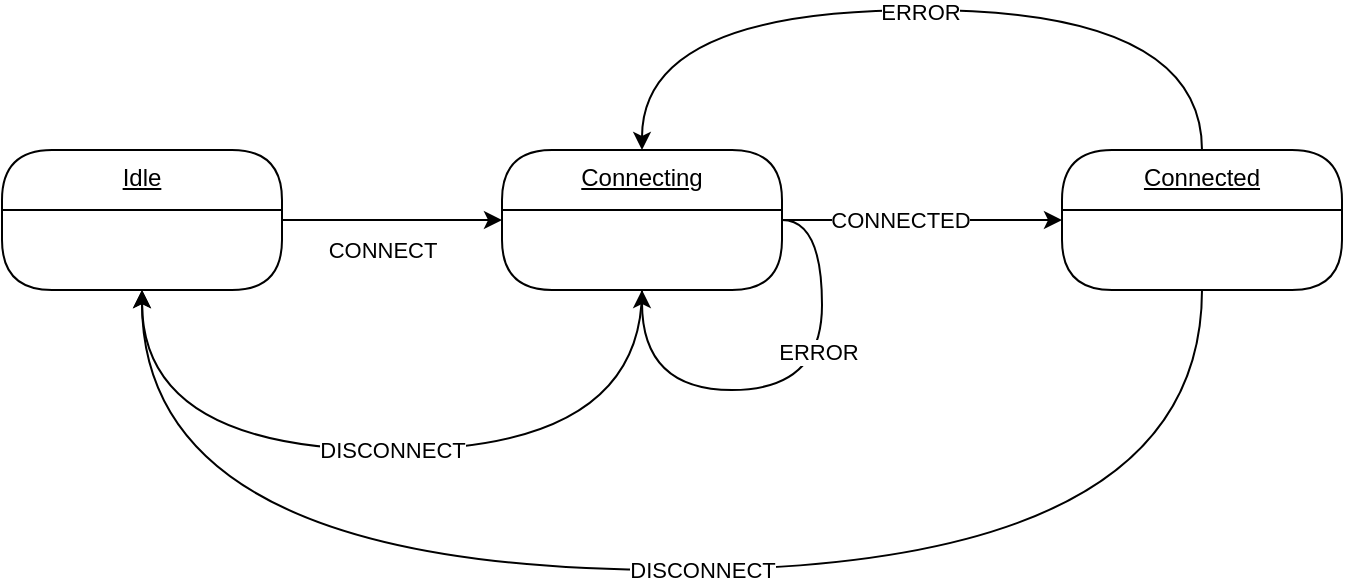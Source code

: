 <mxfile>
    <diagram id="JNQ1EFSERGsBpGGzoPL0" name="Página-1">
        <mxGraphModel dx="776" dy="835" grid="1" gridSize="10" guides="1" tooltips="1" connect="1" arrows="1" fold="1" page="1" pageScale="1" pageWidth="827" pageHeight="1169" math="0" shadow="0">
            <root>
                <mxCell id="0"/>
                <mxCell id="1" parent="0"/>
                <mxCell id="h0zW0GR2pIP844swhFAM-18" style="edgeStyle=none;rounded=0;orthogonalLoop=1;jettySize=auto;html=1;entryX=0;entryY=0.5;entryDx=0;entryDy=0;" parent="1" source="h0zW0GR2pIP844swhFAM-9" target="h0zW0GR2pIP844swhFAM-17" edge="1">
                    <mxGeometry relative="1" as="geometry"/>
                </mxCell>
                <mxCell id="h0zW0GR2pIP844swhFAM-19" value="CONNECT" style="edgeLabel;html=1;align=center;verticalAlign=middle;resizable=0;points=[];" parent="h0zW0GR2pIP844swhFAM-18" vertex="1" connectable="0">
                    <mxGeometry x="0.094" y="-2" relative="1" as="geometry">
                        <mxPoint x="-10" y="13" as="offset"/>
                    </mxGeometry>
                </mxCell>
                <mxCell id="h0zW0GR2pIP844swhFAM-9" value="Idle" style="swimlane;fontStyle=4;align=center;verticalAlign=top;childLayout=stackLayout;horizontal=1;startSize=30;horizontalStack=0;resizeParent=1;resizeParentMax=0;resizeLast=0;collapsible=0;marginBottom=0;html=1;rounded=1;absoluteArcSize=1;arcSize=50;whiteSpace=wrap;" parent="1" vertex="1">
                    <mxGeometry x="190" y="310" width="140" height="70" as="geometry"/>
                </mxCell>
                <mxCell id="h0zW0GR2pIP844swhFAM-21" value="" style="edgeStyle=none;rounded=0;orthogonalLoop=1;jettySize=auto;html=1;" parent="1" source="h0zW0GR2pIP844swhFAM-17" target="h0zW0GR2pIP844swhFAM-20" edge="1">
                    <mxGeometry relative="1" as="geometry"/>
                </mxCell>
                <mxCell id="h0zW0GR2pIP844swhFAM-22" value="CONNECTED" style="edgeLabel;html=1;align=center;verticalAlign=middle;resizable=0;points=[];" parent="h0zW0GR2pIP844swhFAM-21" vertex="1" connectable="0">
                    <mxGeometry x="-0.392" relative="1" as="geometry">
                        <mxPoint x="16" as="offset"/>
                    </mxGeometry>
                </mxCell>
                <mxCell id="h0zW0GR2pIP844swhFAM-32" style="edgeStyle=orthogonalEdgeStyle;rounded=0;orthogonalLoop=1;jettySize=auto;html=1;curved=1;entryX=0.5;entryY=1;entryDx=0;entryDy=0;exitX=1;exitY=0.5;exitDx=0;exitDy=0;" parent="1" source="h0zW0GR2pIP844swhFAM-17" target="h0zW0GR2pIP844swhFAM-17" edge="1">
                    <mxGeometry relative="1" as="geometry">
                        <mxPoint x="610" y="410" as="targetPoint"/>
                        <Array as="points">
                            <mxPoint x="600" y="345"/>
                            <mxPoint x="600" y="430"/>
                            <mxPoint x="510" y="430"/>
                        </Array>
                    </mxGeometry>
                </mxCell>
                <mxCell id="h0zW0GR2pIP844swhFAM-33" value="ERROR" style="edgeLabel;html=1;align=center;verticalAlign=middle;resizable=0;points=[];" parent="h0zW0GR2pIP844swhFAM-32" vertex="1" connectable="0">
                    <mxGeometry x="-0.298" y="-2" relative="1" as="geometry">
                        <mxPoint as="offset"/>
                    </mxGeometry>
                </mxCell>
                <mxCell id="tsCARj8fAdG8ze8kLdHE-4" value="DISCONNECT" style="edgeStyle=orthogonalEdgeStyle;curved=1;rounded=0;orthogonalLoop=1;jettySize=auto;html=1;exitX=0.5;exitY=1;exitDx=0;exitDy=0;" parent="1" source="h0zW0GR2pIP844swhFAM-17" edge="1">
                    <mxGeometry relative="1" as="geometry">
                        <mxPoint x="260" y="380" as="targetPoint"/>
                        <Array as="points">
                            <mxPoint x="510" y="460"/>
                        </Array>
                    </mxGeometry>
                </mxCell>
                <mxCell id="h0zW0GR2pIP844swhFAM-17" value="Connecting" style="swimlane;fontStyle=4;align=center;verticalAlign=top;childLayout=stackLayout;horizontal=1;startSize=30;horizontalStack=0;resizeParent=1;resizeParentMax=0;resizeLast=0;collapsible=0;marginBottom=0;html=1;rounded=1;absoluteArcSize=1;arcSize=50;whiteSpace=wrap;" parent="1" vertex="1">
                    <mxGeometry x="440" y="310" width="140" height="70" as="geometry"/>
                </mxCell>
                <mxCell id="h0zW0GR2pIP844swhFAM-28" style="edgeStyle=orthogonalEdgeStyle;rounded=0;orthogonalLoop=1;jettySize=auto;html=1;exitX=0.5;exitY=0;exitDx=0;exitDy=0;entryX=0.5;entryY=0;entryDx=0;entryDy=0;curved=1;" parent="1" source="h0zW0GR2pIP844swhFAM-20" target="h0zW0GR2pIP844swhFAM-17" edge="1">
                    <mxGeometry relative="1" as="geometry">
                        <Array as="points">
                            <mxPoint x="790" y="240"/>
                            <mxPoint x="510" y="240"/>
                        </Array>
                    </mxGeometry>
                </mxCell>
                <mxCell id="h0zW0GR2pIP844swhFAM-29" value="ERROR" style="edgeLabel;html=1;align=center;verticalAlign=middle;resizable=0;points=[];" parent="h0zW0GR2pIP844swhFAM-28" vertex="1" connectable="0">
                    <mxGeometry x="0.007" y="1" relative="1" as="geometry">
                        <mxPoint as="offset"/>
                    </mxGeometry>
                </mxCell>
                <mxCell id="h0zW0GR2pIP844swhFAM-30" style="edgeStyle=orthogonalEdgeStyle;rounded=0;orthogonalLoop=1;jettySize=auto;html=1;exitX=0.5;exitY=1;exitDx=0;exitDy=0;entryX=0.5;entryY=1;entryDx=0;entryDy=0;curved=1;" parent="1" source="h0zW0GR2pIP844swhFAM-20" target="h0zW0GR2pIP844swhFAM-9" edge="1">
                    <mxGeometry relative="1" as="geometry">
                        <Array as="points">
                            <mxPoint x="790" y="520"/>
                            <mxPoint x="260" y="520"/>
                        </Array>
                    </mxGeometry>
                </mxCell>
                <mxCell id="h0zW0GR2pIP844swhFAM-31" value="DISCONNECT" style="edgeLabel;html=1;align=center;verticalAlign=middle;resizable=0;points=[];" parent="h0zW0GR2pIP844swhFAM-30" vertex="1" connectable="0">
                    <mxGeometry x="-0.062" y="-4" relative="1" as="geometry">
                        <mxPoint x="-10" y="4" as="offset"/>
                    </mxGeometry>
                </mxCell>
                <mxCell id="h0zW0GR2pIP844swhFAM-20" value="Connected" style="swimlane;fontStyle=4;align=center;verticalAlign=top;childLayout=stackLayout;horizontal=1;startSize=30;horizontalStack=0;resizeParent=1;resizeParentMax=0;resizeLast=0;collapsible=0;marginBottom=0;html=1;rounded=1;absoluteArcSize=1;arcSize=50;whiteSpace=wrap;" parent="1" vertex="1">
                    <mxGeometry x="720" y="310" width="140" height="70" as="geometry"/>
                </mxCell>
            </root>
        </mxGraphModel>
    </diagram>
</mxfile>